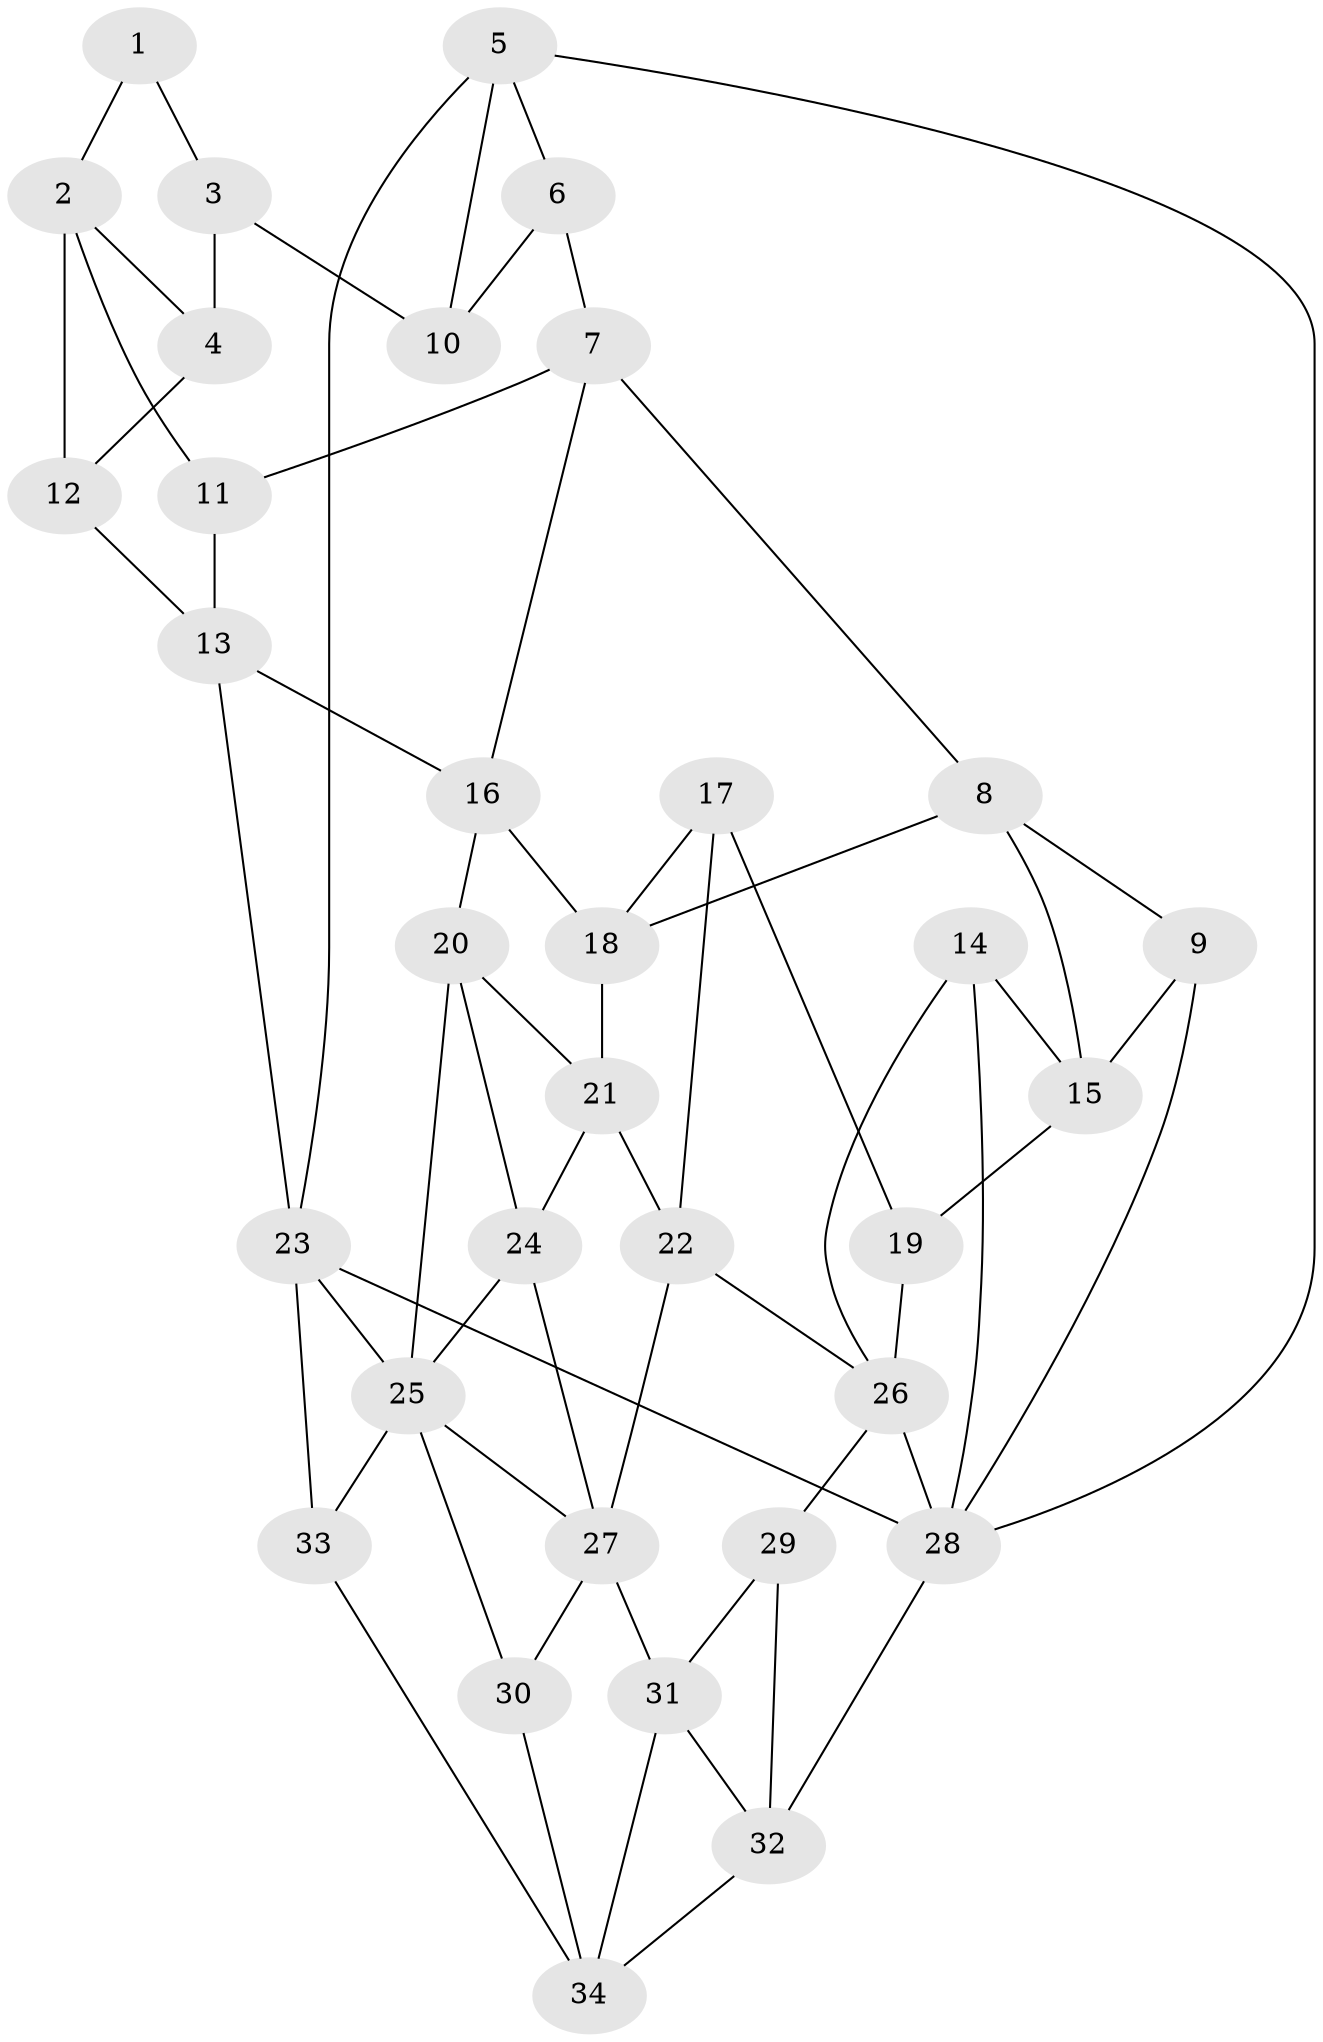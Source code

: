 // original degree distribution, {4: 0.25, 5: 0.45588235294117646, 3: 0.04411764705882353, 6: 0.25}
// Generated by graph-tools (version 1.1) at 2025/51/03/09/25 03:51:00]
// undirected, 34 vertices, 64 edges
graph export_dot {
graph [start="1"]
  node [color=gray90,style=filled];
  1;
  2;
  3;
  4;
  5;
  6;
  7;
  8;
  9;
  10;
  11;
  12;
  13;
  14;
  15;
  16;
  17;
  18;
  19;
  20;
  21;
  22;
  23;
  24;
  25;
  26;
  27;
  28;
  29;
  30;
  31;
  32;
  33;
  34;
  1 -- 2 [weight=1.0];
  1 -- 3 [weight=1.0];
  2 -- 4 [weight=1.0];
  2 -- 11 [weight=1.0];
  2 -- 12 [weight=1.0];
  3 -- 4 [weight=1.0];
  3 -- 10 [weight=1.0];
  4 -- 12 [weight=1.0];
  5 -- 6 [weight=1.0];
  5 -- 10 [weight=1.0];
  5 -- 23 [weight=1.0];
  5 -- 28 [weight=1.0];
  6 -- 7 [weight=1.0];
  6 -- 10 [weight=1.0];
  7 -- 8 [weight=1.0];
  7 -- 11 [weight=1.0];
  7 -- 16 [weight=1.0];
  8 -- 9 [weight=1.0];
  8 -- 15 [weight=1.0];
  8 -- 18 [weight=1.0];
  9 -- 15 [weight=1.0];
  9 -- 28 [weight=1.0];
  11 -- 13 [weight=1.0];
  12 -- 13 [weight=1.0];
  13 -- 16 [weight=1.0];
  13 -- 23 [weight=1.0];
  14 -- 15 [weight=1.0];
  14 -- 26 [weight=1.0];
  14 -- 28 [weight=1.0];
  15 -- 19 [weight=1.0];
  16 -- 18 [weight=1.0];
  16 -- 20 [weight=1.0];
  17 -- 18 [weight=1.0];
  17 -- 19 [weight=1.0];
  17 -- 22 [weight=1.0];
  18 -- 21 [weight=1.0];
  19 -- 26 [weight=2.0];
  20 -- 21 [weight=1.0];
  20 -- 24 [weight=1.0];
  20 -- 25 [weight=1.0];
  21 -- 22 [weight=1.0];
  21 -- 24 [weight=1.0];
  22 -- 26 [weight=1.0];
  22 -- 27 [weight=1.0];
  23 -- 25 [weight=1.0];
  23 -- 28 [weight=1.0];
  23 -- 33 [weight=2.0];
  24 -- 25 [weight=1.0];
  24 -- 27 [weight=1.0];
  25 -- 27 [weight=1.0];
  25 -- 30 [weight=1.0];
  25 -- 33 [weight=1.0];
  26 -- 28 [weight=1.0];
  26 -- 29 [weight=1.0];
  27 -- 30 [weight=1.0];
  27 -- 31 [weight=1.0];
  28 -- 32 [weight=1.0];
  29 -- 31 [weight=1.0];
  29 -- 32 [weight=1.0];
  30 -- 34 [weight=1.0];
  31 -- 32 [weight=1.0];
  31 -- 34 [weight=1.0];
  32 -- 34 [weight=1.0];
  33 -- 34 [weight=1.0];
}
